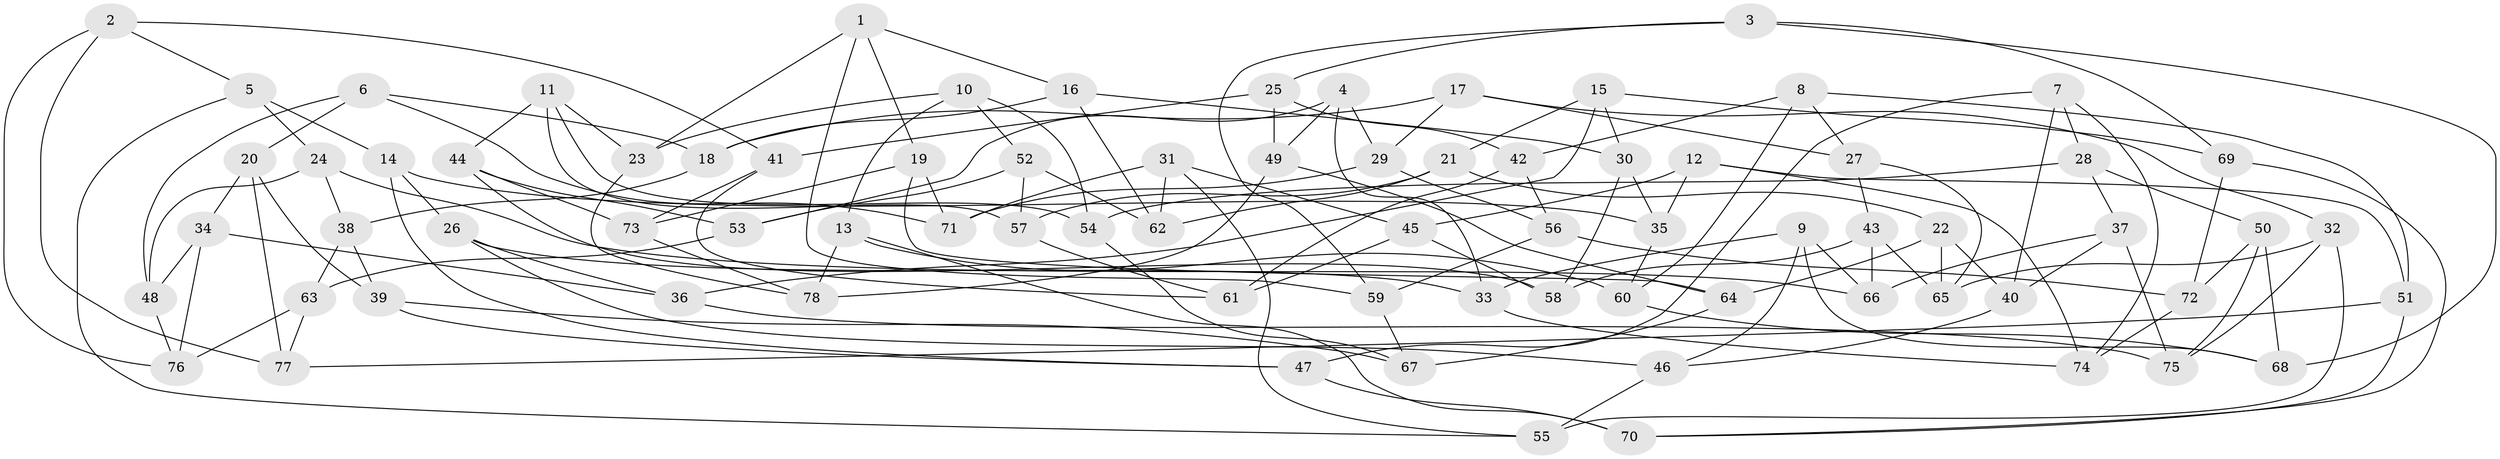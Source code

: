 // Generated by graph-tools (version 1.1) at 2025/50/03/09/25 03:50:51]
// undirected, 78 vertices, 156 edges
graph export_dot {
graph [start="1"]
  node [color=gray90,style=filled];
  1;
  2;
  3;
  4;
  5;
  6;
  7;
  8;
  9;
  10;
  11;
  12;
  13;
  14;
  15;
  16;
  17;
  18;
  19;
  20;
  21;
  22;
  23;
  24;
  25;
  26;
  27;
  28;
  29;
  30;
  31;
  32;
  33;
  34;
  35;
  36;
  37;
  38;
  39;
  40;
  41;
  42;
  43;
  44;
  45;
  46;
  47;
  48;
  49;
  50;
  51;
  52;
  53;
  54;
  55;
  56;
  57;
  58;
  59;
  60;
  61;
  62;
  63;
  64;
  65;
  66;
  67;
  68;
  69;
  70;
  71;
  72;
  73;
  74;
  75;
  76;
  77;
  78;
  1 -- 19;
  1 -- 23;
  1 -- 16;
  1 -- 59;
  2 -- 41;
  2 -- 77;
  2 -- 5;
  2 -- 76;
  3 -- 59;
  3 -- 68;
  3 -- 25;
  3 -- 69;
  4 -- 53;
  4 -- 33;
  4 -- 49;
  4 -- 29;
  5 -- 14;
  5 -- 55;
  5 -- 24;
  6 -- 48;
  6 -- 71;
  6 -- 20;
  6 -- 18;
  7 -- 47;
  7 -- 28;
  7 -- 74;
  7 -- 40;
  8 -- 27;
  8 -- 42;
  8 -- 51;
  8 -- 60;
  9 -- 33;
  9 -- 68;
  9 -- 46;
  9 -- 66;
  10 -- 54;
  10 -- 23;
  10 -- 52;
  10 -- 13;
  11 -- 57;
  11 -- 23;
  11 -- 44;
  11 -- 54;
  12 -- 74;
  12 -- 45;
  12 -- 51;
  12 -- 35;
  13 -- 78;
  13 -- 70;
  13 -- 60;
  14 -- 35;
  14 -- 26;
  14 -- 47;
  15 -- 69;
  15 -- 30;
  15 -- 36;
  15 -- 21;
  16 -- 62;
  16 -- 30;
  16 -- 18;
  17 -- 29;
  17 -- 18;
  17 -- 32;
  17 -- 27;
  18 -- 38;
  19 -- 73;
  19 -- 71;
  19 -- 64;
  20 -- 34;
  20 -- 39;
  20 -- 77;
  21 -- 57;
  21 -- 22;
  21 -- 62;
  22 -- 64;
  22 -- 65;
  22 -- 40;
  23 -- 78;
  24 -- 66;
  24 -- 38;
  24 -- 48;
  25 -- 49;
  25 -- 42;
  25 -- 41;
  26 -- 36;
  26 -- 46;
  26 -- 33;
  27 -- 43;
  27 -- 65;
  28 -- 54;
  28 -- 37;
  28 -- 50;
  29 -- 56;
  29 -- 71;
  30 -- 58;
  30 -- 35;
  31 -- 45;
  31 -- 55;
  31 -- 62;
  31 -- 71;
  32 -- 75;
  32 -- 65;
  32 -- 55;
  33 -- 74;
  34 -- 36;
  34 -- 76;
  34 -- 48;
  35 -- 60;
  36 -- 75;
  37 -- 75;
  37 -- 40;
  37 -- 66;
  38 -- 63;
  38 -- 39;
  39 -- 67;
  39 -- 47;
  40 -- 46;
  41 -- 61;
  41 -- 73;
  42 -- 61;
  42 -- 56;
  43 -- 66;
  43 -- 58;
  43 -- 65;
  44 -- 58;
  44 -- 73;
  44 -- 53;
  45 -- 61;
  45 -- 58;
  46 -- 55;
  47 -- 70;
  48 -- 76;
  49 -- 64;
  49 -- 78;
  50 -- 68;
  50 -- 72;
  50 -- 75;
  51 -- 77;
  51 -- 70;
  52 -- 53;
  52 -- 62;
  52 -- 57;
  53 -- 63;
  54 -- 67;
  56 -- 72;
  56 -- 59;
  57 -- 61;
  59 -- 67;
  60 -- 68;
  63 -- 77;
  63 -- 76;
  64 -- 67;
  69 -- 72;
  69 -- 70;
  72 -- 74;
  73 -- 78;
}
